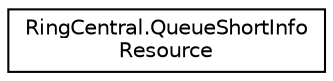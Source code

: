 digraph "Graphical Class Hierarchy"
{
 // LATEX_PDF_SIZE
  edge [fontname="Helvetica",fontsize="10",labelfontname="Helvetica",labelfontsize="10"];
  node [fontname="Helvetica",fontsize="10",shape=record];
  rankdir="LR";
  Node0 [label="RingCentral.QueueShortInfo\lResource",height=0.2,width=0.4,color="black", fillcolor="white", style="filled",URL="$classRingCentral_1_1QueueShortInfoResource.html",tooltip=" "];
}

